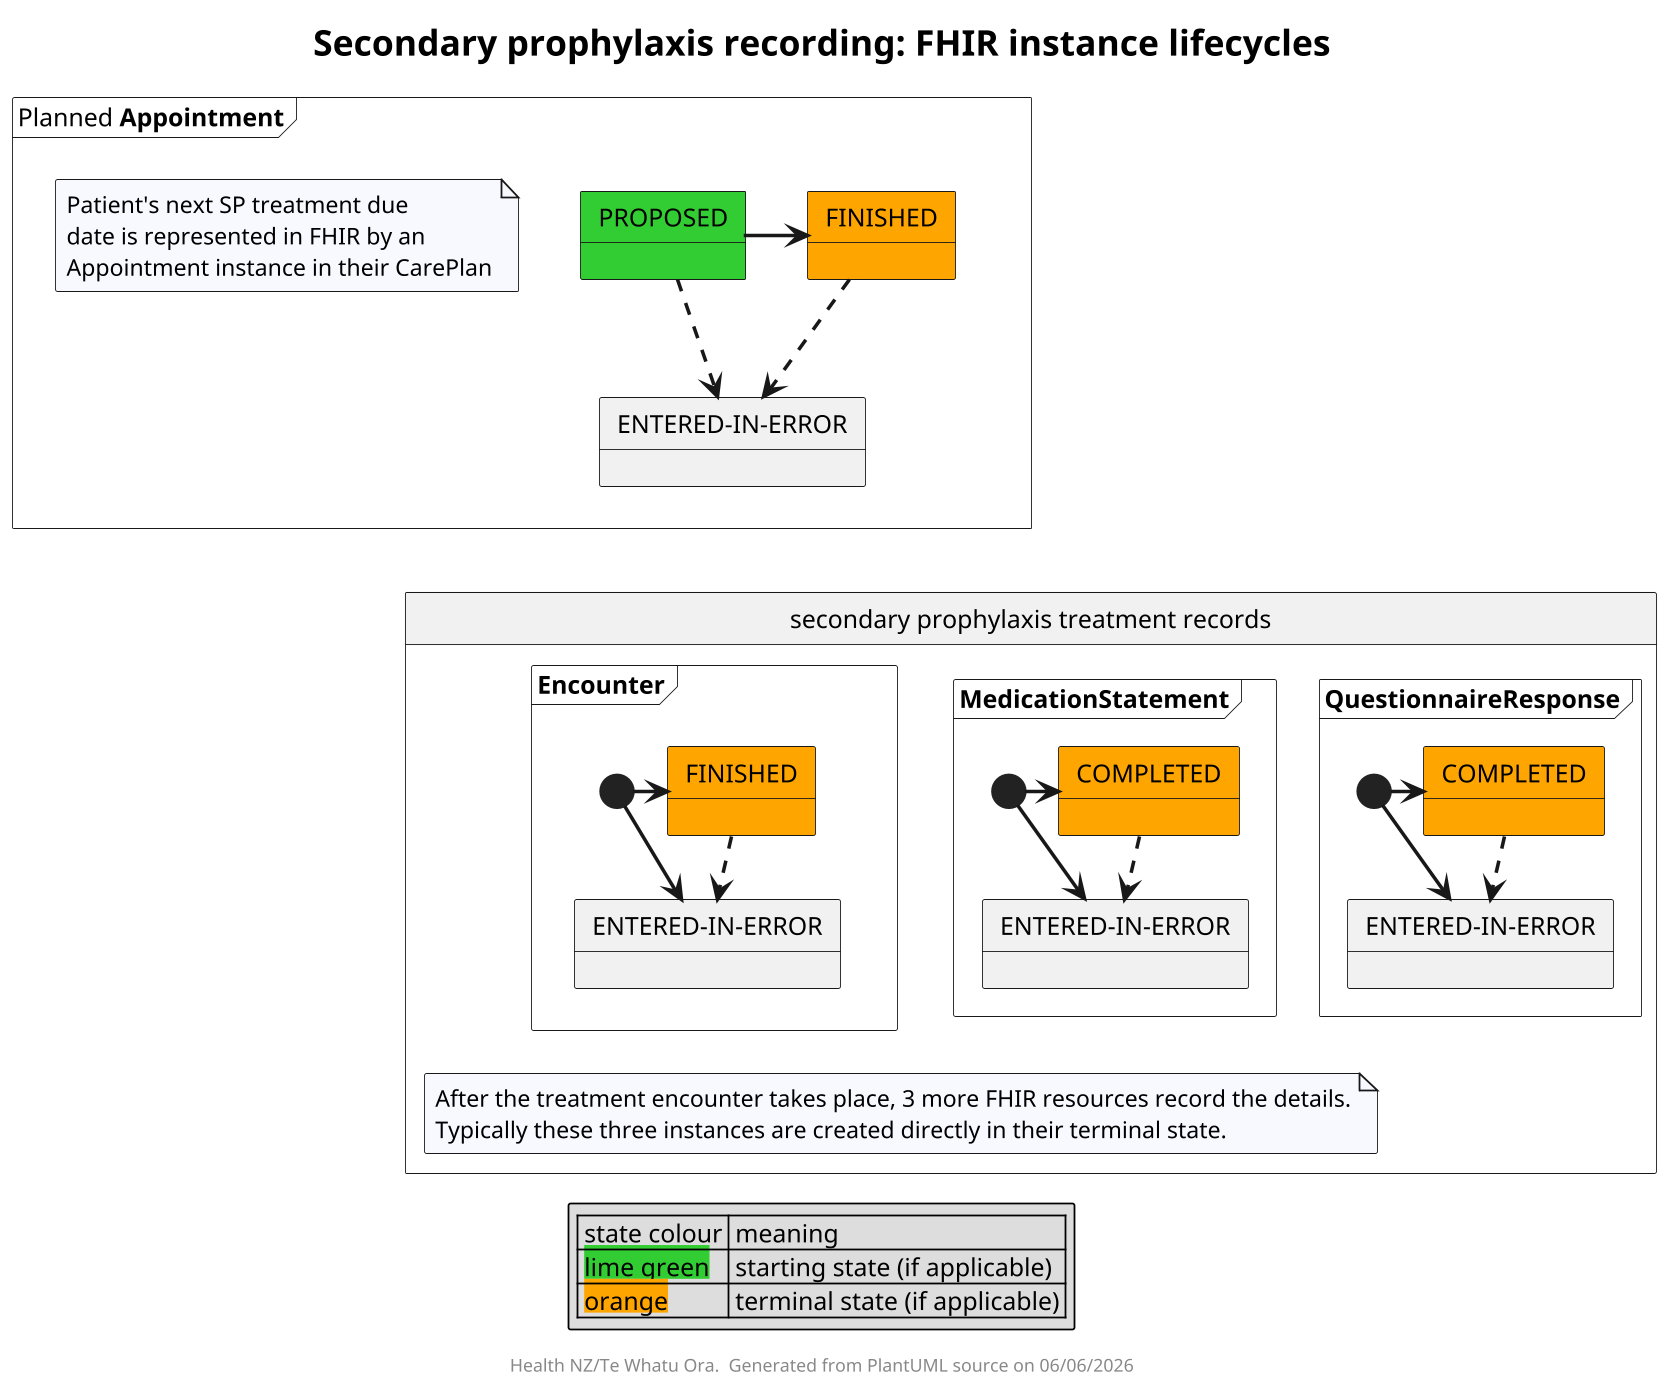 @startuml state-FHIR-rheumaticfever-SPrecordinglifecycles

title "Secondary prophylaxis recording: FHIR instance lifecycles"

skinparam dpi 400
scale 400 width

skinparam BoxPadding 10
skinparam ParticipantPadding 5
skinparam roundcorner 2
skinparam sequenceArrowThickness 2
skinparam TitleFontSize 20

top to bottom direction

frame "Planned **Appointment**" as appt {
  state "PROPOSED" as proposed #LimeGreen
  state "FINISHED" as finished #Orange
  state "ENTERED-IN-ERROR" as error

  proposed -> finished
  proposed -[dashed]-> error
  finished -[dashed]-> error

  note as n2 #GhostWhite 
     Patient's next SP treatment due
     date is represented in FHIR by an
     Appointment instance in their CarePlan
  end note
}

state "secondary prophylaxis treatment records" as SPR {

  frame "**Encounter**" as enc {

    state "FINISHED" as finished2 #Orange
    state "ENTERED-IN-ERROR" as error2

    [*] -> finished2
    [*] --> error2
    finished2 -[dashed]-> error2
  }

  frame "**MedicationStatement**" as medstmt {

    state "COMPLETED" as completed #Orange
    state "ENTERED-IN-ERROR" as error3

    [*] -> completed
    [*] --> error3
    completed -[dashed]-> error3
  }

  frame "**QuestionnaireResponse**" as qr {

    state "COMPLETED" as completed4 #Orange
    state "ENTERED-IN-ERROR" as error4

    [*] -> completed4
    [*] --> error4
    completed4 -[dashed]-> error4
  }

  note as n1 #GhostWhite
    After the treatment encounter takes place, 3 more FHIR resources record the details.
    Typically these three instances are created directly in their terminal state.
  end note

  n1 -[hidden]u--> enc
}

appt -[hidden]down--> SPR


legend bottom
  | state colour | meaning |
  | <back:#LimeGreen>lime green</back> | starting state (if applicable) |
  | <back:#Orange>orange</back> | terminal state (if applicable) |
endlegend


footer "Health NZ/Te Whatu Ora.  Generated from PlantUML source on %date('dd/MM/yyyy')"

@enduml
